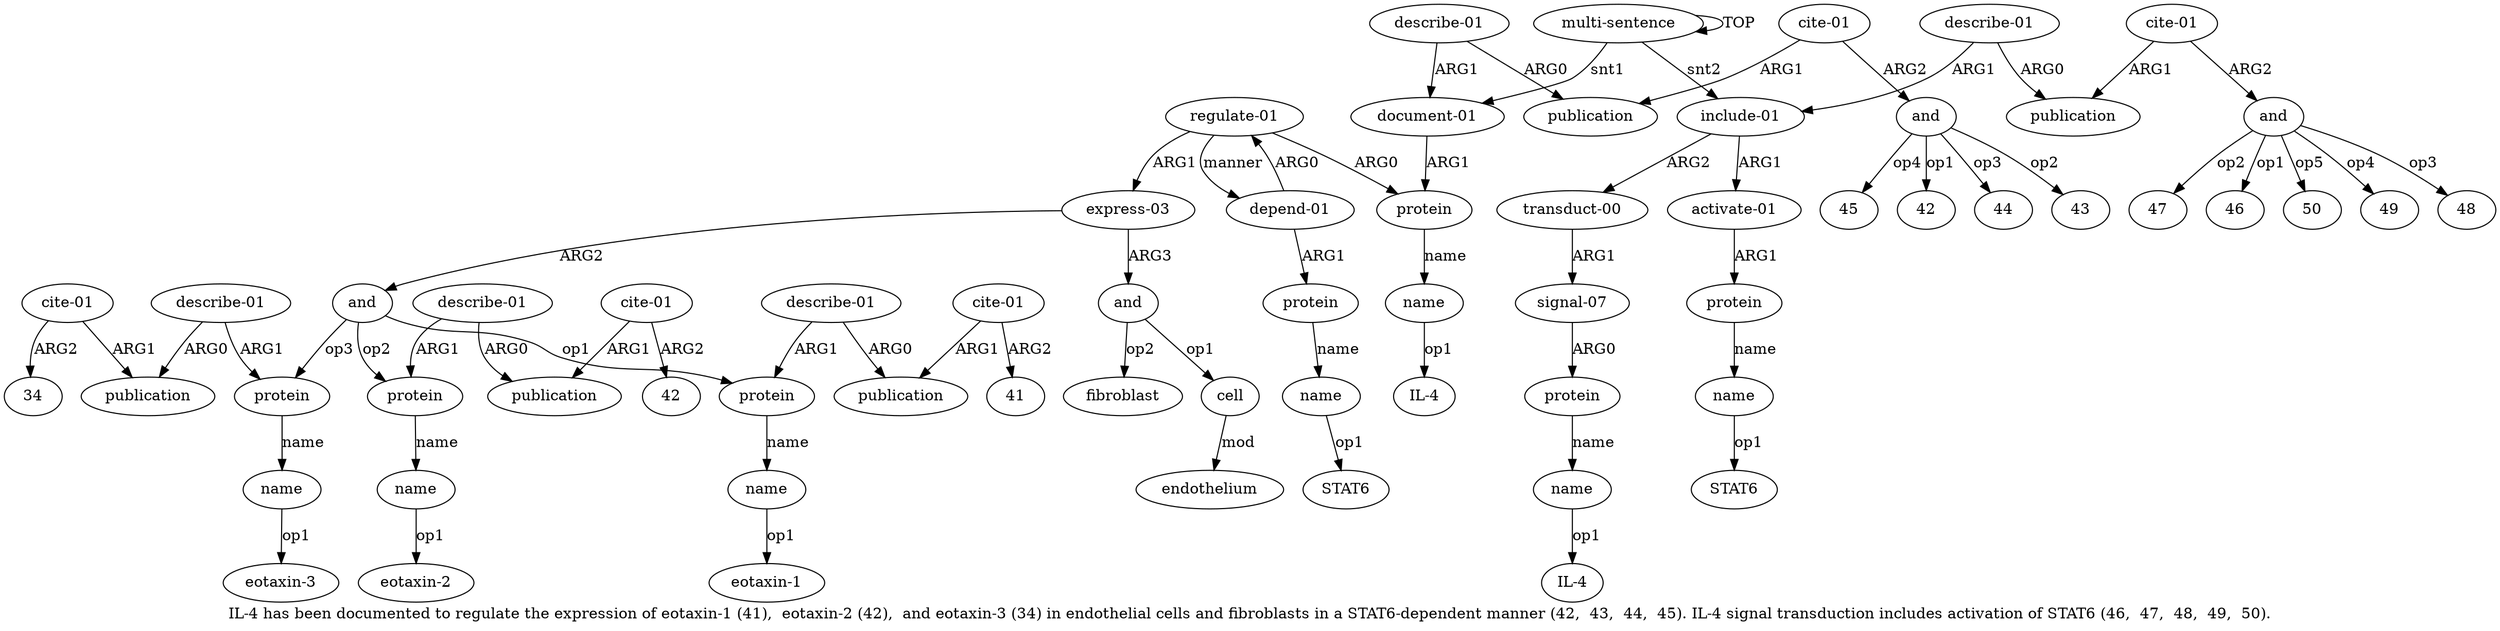 digraph  {
	graph [label="IL-4 has been documented to regulate the expression of eotaxin-1 (41),  eotaxin-2 (42),  and eotaxin-3 (34) in endothelial cells \
and fibroblasts in a STAT6-dependent manner (42,  43,  44,  45). IL-4 signal transduction includes activation of STAT6 (46,  47,  \
48,  49,  50)."];
	node [label="\N"];
	a20	 [color=black,
		gold_ind=20,
		gold_label=publication,
		label=publication,
		test_ind=20,
		test_label=publication];
	a21	 [color=black,
		gold_ind=21,
		gold_label="cite-01",
		label="cite-01",
		test_ind=21,
		test_label="cite-01"];
	a21 -> a20 [key=0,
	color=black,
	gold_label=ARG1,
	label=ARG1,
	test_label=ARG1];
"a21 34" [color=black,
	gold_ind=-1,
	gold_label=34,
	label=34,
	test_ind=-1,
	test_label=34];
a21 -> "a21 34" [key=0,
color=black,
gold_label=ARG2,
label=ARG2,
test_label=ARG2];
a22 [color=black,
gold_ind=22,
gold_label=and,
label=and,
test_ind=22,
test_label=and];
a23 [color=black,
gold_ind=23,
gold_label=cell,
label=cell,
test_ind=23,
test_label=cell];
a22 -> a23 [key=0,
color=black,
gold_label=op1,
label=op1,
test_label=op1];
a25 [color=black,
gold_ind=25,
gold_label=fibroblast,
label=fibroblast,
test_ind=25,
test_label=fibroblast];
a22 -> a25 [key=0,
color=black,
gold_label=op2,
label=op2,
test_label=op2];
a24 [color=black,
gold_ind=24,
gold_label=endothelium,
label=endothelium,
test_ind=24,
test_label=endothelium];
a23 -> a24 [key=0,
color=black,
gold_label=mod,
label=mod,
test_label=mod];
a26 [color=black,
gold_ind=26,
gold_label="depend-01",
label="depend-01",
test_ind=26,
test_label="depend-01"];
a27 [color=black,
gold_ind=27,
gold_label=protein,
label=protein,
test_ind=27,
test_label=protein];
a26 -> a27 [key=0,
color=black,
gold_label=ARG1,
label=ARG1,
test_label=ARG1];
a4 [color=black,
gold_ind=4,
gold_label="regulate-01",
label="regulate-01",
test_ind=4,
test_label="regulate-01"];
a26 -> a4 [key=0,
color=black,
gold_label=ARG0,
label=ARG0,
test_label=ARG0];
a28 [color=black,
gold_ind=28,
gold_label=name,
label=name,
test_ind=28,
test_label=name];
a27 -> a28 [key=0,
color=black,
gold_label=name,
label=name,
test_label=name];
"a28 STAT6" [color=black,
gold_ind=-1,
gold_label=STAT6,
label=STAT6,
test_ind=-1,
test_label=STAT6];
a28 -> "a28 STAT6" [key=0,
color=black,
gold_label=op1,
label=op1,
test_label=op1];
a29 [color=black,
gold_ind=29,
gold_label="describe-01",
label="describe-01",
test_ind=29,
test_label="describe-01"];
a30 [color=black,
gold_ind=30,
gold_label=publication,
label=publication,
test_ind=30,
test_label=publication];
a29 -> a30 [key=0,
color=black,
gold_label=ARG0,
label=ARG0,
test_label=ARG0];
a1 [color=black,
gold_ind=1,
gold_label="document-01",
label="document-01",
test_ind=1,
test_label="document-01"];
a29 -> a1 [key=0,
color=black,
gold_label=ARG1,
label=ARG1,
test_label=ARG1];
"a13 eotaxin-2" [color=black,
gold_ind=-1,
gold_label="eotaxin-2",
label="eotaxin-2",
test_ind=-1,
test_label="eotaxin-2"];
a31 [color=black,
gold_ind=31,
gold_label="cite-01",
label="cite-01",
test_ind=31,
test_label="cite-01"];
a31 -> a30 [key=0,
color=black,
gold_label=ARG1,
label=ARG1,
test_label=ARG1];
a32 [color=black,
gold_ind=32,
gold_label=and,
label=and,
test_ind=32,
test_label=and];
a31 -> a32 [key=0,
color=black,
gold_label=ARG2,
label=ARG2,
test_label=ARG2];
a37 [color=black,
gold_ind=37,
gold_label="transduct-00",
label="transduct-00",
test_ind=37,
test_label="transduct-00"];
a38 [color=black,
gold_ind=38,
gold_label="signal-07",
label="signal-07",
test_ind=38,
test_label="signal-07"];
a37 -> a38 [key=0,
color=black,
gold_label=ARG1,
label=ARG1,
test_label=ARG1];
a36 [color=black,
gold_ind=36,
gold_label=name,
label=name,
test_ind=36,
test_label=name];
"a36 STAT6" [color=black,
gold_ind=-1,
gold_label=STAT6,
label=STAT6,
test_ind=-1,
test_label=STAT6];
a36 -> "a36 STAT6" [key=0,
color=black,
gold_label=op1,
label=op1,
test_label=op1];
a33 [color=black,
gold_ind=33,
gold_label="include-01",
label="include-01",
test_ind=33,
test_label="include-01"];
a33 -> a37 [key=0,
color=black,
gold_label=ARG2,
label=ARG2,
test_label=ARG2];
a34 [color=black,
gold_ind=34,
gold_label="activate-01",
label="activate-01",
test_ind=34,
test_label="activate-01"];
a33 -> a34 [key=0,
color=black,
gold_label=ARG1,
label=ARG1,
test_label=ARG1];
"a32 45" [color=black,
gold_ind=-1,
gold_label=45,
label=45,
test_ind=-1,
test_label=45];
a35 [color=black,
gold_ind=35,
gold_label=protein,
label=protein,
test_ind=35,
test_label=protein];
a35 -> a36 [key=0,
color=black,
gold_label=name,
label=name,
test_label=name];
"a32 42" [color=black,
gold_ind=-1,
gold_label=42,
label=42,
test_ind=-1,
test_label=42];
"a18 eotaxin-3" [color=black,
gold_ind=-1,
gold_label="eotaxin-3",
label="eotaxin-3",
test_ind=-1,
test_label="eotaxin-3"];
a34 -> a35 [key=0,
color=black,
gold_label=ARG1,
label=ARG1,
test_label=ARG1];
"a44 50" [color=black,
gold_ind=-1,
gold_label=50,
label=50,
test_ind=-1,
test_label=50];
"a16 42" [color=black,
gold_ind=-1,
gold_label=42,
label=42,
test_ind=-1,
test_label=42];
"a11 41" [color=black,
gold_ind=-1,
gold_label=41,
label=41,
test_ind=-1,
test_label=41];
"a40 IL-4" [color=black,
gold_ind=-1,
gold_label="IL-4",
label="IL-4",
test_ind=-1,
test_label="IL-4"];
"a44 49" [color=black,
gold_ind=-1,
gold_label=49,
label=49,
test_ind=-1,
test_label=49];
"a44 48" [color=black,
gold_ind=-1,
gold_label=48,
label=48,
test_ind=-1,
test_label=48];
"a44 47" [color=black,
gold_ind=-1,
gold_label=47,
label=47,
test_ind=-1,
test_label=47];
a32 -> "a32 45" [key=0,
color=black,
gold_label=op4,
label=op4,
test_label=op4];
a32 -> "a32 42" [key=0,
color=black,
gold_label=op1,
label=op1,
test_label=op1];
"a32 44" [color=black,
gold_ind=-1,
gold_label=44,
label=44,
test_ind=-1,
test_label=44];
a32 -> "a32 44" [key=0,
color=black,
gold_label=op3,
label=op3,
test_label=op3];
"a32 43" [color=black,
gold_ind=-1,
gold_label=43,
label=43,
test_ind=-1,
test_label=43];
a32 -> "a32 43" [key=0,
color=black,
gold_label=op2,
label=op2,
test_label=op2];
a15 [color=black,
gold_ind=15,
gold_label=publication,
label=publication,
test_ind=15,
test_label=publication];
a14 [color=black,
gold_ind=14,
gold_label="describe-01",
label="describe-01",
test_ind=14,
test_label="describe-01"];
a14 -> a15 [key=0,
color=black,
gold_label=ARG0,
label=ARG0,
test_label=ARG0];
a12 [color=black,
gold_ind=12,
gold_label=protein,
label=protein,
test_ind=12,
test_label=protein];
a14 -> a12 [key=0,
color=black,
gold_label=ARG1,
label=ARG1,
test_label=ARG1];
a17 [color=black,
gold_ind=17,
gold_label=protein,
label=protein,
test_ind=17,
test_label=protein];
a18 [color=black,
gold_ind=18,
gold_label=name,
label=name,
test_ind=18,
test_label=name];
a17 -> a18 [key=0,
color=black,
gold_label=name,
label=name,
test_label=name];
a16 [color=black,
gold_ind=16,
gold_label="cite-01",
label="cite-01",
test_ind=16,
test_label="cite-01"];
a16 -> "a16 42" [key=0,
color=black,
gold_label=ARG2,
label=ARG2,
test_label=ARG2];
a16 -> a15 [key=0,
color=black,
gold_label=ARG1,
label=ARG1,
test_label=ARG1];
a11 [color=black,
gold_ind=11,
gold_label="cite-01",
label="cite-01",
test_ind=11,
test_label="cite-01"];
a11 -> "a11 41" [key=0,
color=black,
gold_label=ARG2,
label=ARG2,
test_label=ARG2];
a10 [color=black,
gold_ind=10,
gold_label=publication,
label=publication,
test_ind=10,
test_label=publication];
a11 -> a10 [key=0,
color=black,
gold_label=ARG1,
label=ARG1,
test_label=ARG1];
a13 [color=black,
gold_ind=13,
gold_label=name,
label=name,
test_ind=13,
test_label=name];
a13 -> "a13 eotaxin-2" [key=0,
color=black,
gold_label=op1,
label=op1,
test_label=op1];
a12 -> a13 [key=0,
color=black,
gold_label=name,
label=name,
test_label=name];
a39 [color=black,
gold_ind=39,
gold_label=protein,
label=protein,
test_ind=39,
test_label=protein];
a40 [color=black,
gold_ind=40,
gold_label=name,
label=name,
test_ind=40,
test_label=name];
a39 -> a40 [key=0,
color=black,
gold_label=name,
label=name,
test_label=name];
a38 -> a39 [key=0,
color=black,
gold_label=ARG0,
label=ARG0,
test_label=ARG0];
a19 [color=black,
gold_ind=19,
gold_label="describe-01",
label="describe-01",
test_ind=19,
test_label="describe-01"];
a19 -> a20 [key=0,
color=black,
gold_label=ARG0,
label=ARG0,
test_label=ARG0];
a19 -> a17 [key=0,
color=black,
gold_label=ARG1,
label=ARG1,
test_label=ARG1];
a18 -> "a18 eotaxin-3" [key=0,
color=black,
gold_label=op1,
label=op1,
test_label=op1];
a2 [color=black,
gold_ind=2,
gold_label=protein,
label=protein,
test_ind=2,
test_label=protein];
a1 -> a2 [key=0,
color=black,
gold_label=ARG1,
label=ARG1,
test_label=ARG1];
a0 [color=black,
gold_ind=0,
gold_label="multi-sentence",
label="multi-sentence",
test_ind=0,
test_label="multi-sentence"];
a0 -> a33 [key=0,
color=black,
gold_label=snt2,
label=snt2,
test_label=snt2];
a0 -> a1 [key=0,
color=black,
gold_label=snt1,
label=snt1,
test_label=snt1];
a0 -> a0 [key=0,
color=black,
gold_label=TOP,
label=TOP,
test_label=TOP];
a3 [color=black,
gold_ind=3,
gold_label=name,
label=name,
test_ind=3,
test_label=name];
"a3 IL-4" [color=black,
gold_ind=-1,
gold_label="IL-4",
label="IL-4",
test_ind=-1,
test_label="IL-4"];
a3 -> "a3 IL-4" [key=0,
color=black,
gold_label=op1,
label=op1,
test_label=op1];
a2 -> a3 [key=0,
color=black,
gold_label=name,
label=name,
test_label=name];
a5 [color=black,
gold_ind=5,
gold_label="express-03",
label="express-03",
test_ind=5,
test_label="express-03"];
a5 -> a22 [key=0,
color=black,
gold_label=ARG3,
label=ARG3,
test_label=ARG3];
a6 [color=black,
gold_ind=6,
gold_label=and,
label=and,
test_ind=6,
test_label=and];
a5 -> a6 [key=0,
color=black,
gold_label=ARG2,
label=ARG2,
test_label=ARG2];
a4 -> a26 [key=0,
color=black,
gold_label=manner,
label=manner,
test_label=manner];
a4 -> a2 [key=0,
color=black,
gold_label=ARG0,
label=ARG0,
test_label=ARG0];
a4 -> a5 [key=0,
color=black,
gold_label=ARG1,
label=ARG1,
test_label=ARG1];
a7 [color=black,
gold_ind=7,
gold_label=protein,
label=protein,
test_ind=7,
test_label=protein];
a8 [color=black,
gold_ind=8,
gold_label=name,
label=name,
test_ind=8,
test_label=name];
a7 -> a8 [key=0,
color=black,
gold_label=name,
label=name,
test_label=name];
a6 -> a17 [key=0,
color=black,
gold_label=op3,
label=op3,
test_label=op3];
a6 -> a12 [key=0,
color=black,
gold_label=op2,
label=op2,
test_label=op2];
a6 -> a7 [key=0,
color=black,
gold_label=op1,
label=op1,
test_label=op1];
a9 [color=black,
gold_ind=9,
gold_label="describe-01",
label="describe-01",
test_ind=9,
test_label="describe-01"];
a9 -> a10 [key=0,
color=black,
gold_label=ARG0,
label=ARG0,
test_label=ARG0];
a9 -> a7 [key=0,
color=black,
gold_label=ARG1,
label=ARG1,
test_label=ARG1];
"a8 eotaxin-1" [color=black,
gold_ind=-1,
gold_label="eotaxin-1",
label="eotaxin-1",
test_ind=-1,
test_label="eotaxin-1"];
a8 -> "a8 eotaxin-1" [key=0,
color=black,
gold_label=op1,
label=op1,
test_label=op1];
"a44 46" [color=black,
gold_ind=-1,
gold_label=46,
label=46,
test_ind=-1,
test_label=46];
a44 [color=black,
gold_ind=44,
gold_label=and,
label=and,
test_ind=44,
test_label=and];
a44 -> "a44 50" [key=0,
color=black,
gold_label=op5,
label=op5,
test_label=op5];
a44 -> "a44 49" [key=0,
color=black,
gold_label=op4,
label=op4,
test_label=op4];
a44 -> "a44 48" [key=0,
color=black,
gold_label=op3,
label=op3,
test_label=op3];
a44 -> "a44 47" [key=0,
color=black,
gold_label=op2,
label=op2,
test_label=op2];
a44 -> "a44 46" [key=0,
color=black,
gold_label=op1,
label=op1,
test_label=op1];
a42 [color=black,
gold_ind=42,
gold_label=publication,
label=publication,
test_ind=42,
test_label=publication];
a43 [color=black,
gold_ind=43,
gold_label="cite-01",
label="cite-01",
test_ind=43,
test_label="cite-01"];
a43 -> a44 [key=0,
color=black,
gold_label=ARG2,
label=ARG2,
test_label=ARG2];
a43 -> a42 [key=0,
color=black,
gold_label=ARG1,
label=ARG1,
test_label=ARG1];
a40 -> "a40 IL-4" [key=0,
color=black,
gold_label=op1,
label=op1,
test_label=op1];
a41 [color=black,
gold_ind=41,
gold_label="describe-01",
label="describe-01",
test_ind=41,
test_label="describe-01"];
a41 -> a33 [key=0,
color=black,
gold_label=ARG1,
label=ARG1,
test_label=ARG1];
a41 -> a42 [key=0,
color=black,
gold_label=ARG0,
label=ARG0,
test_label=ARG0];
}
